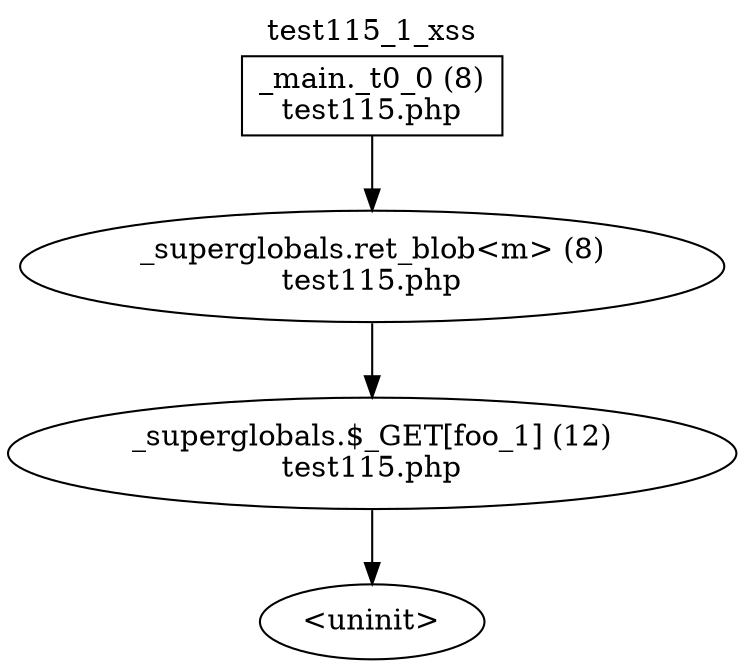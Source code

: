 digraph cfg {
  label="test115_1_xss";
  labelloc=t;
  n1 [shape=box, label="_main._t0_0 (8)\ntest115.php"];
  n2 [shape=ellipse, label="_superglobals.ret_blob<m> (8)\ntest115.php"];
  n3 [shape=ellipse, label="_superglobals.$_GET[foo_1] (12)\ntest115.php"];
  n4 [shape=ellipse, label="<uninit>"];
  n1 -> n2;
  n2 -> n3;
  n3 -> n4;
}
